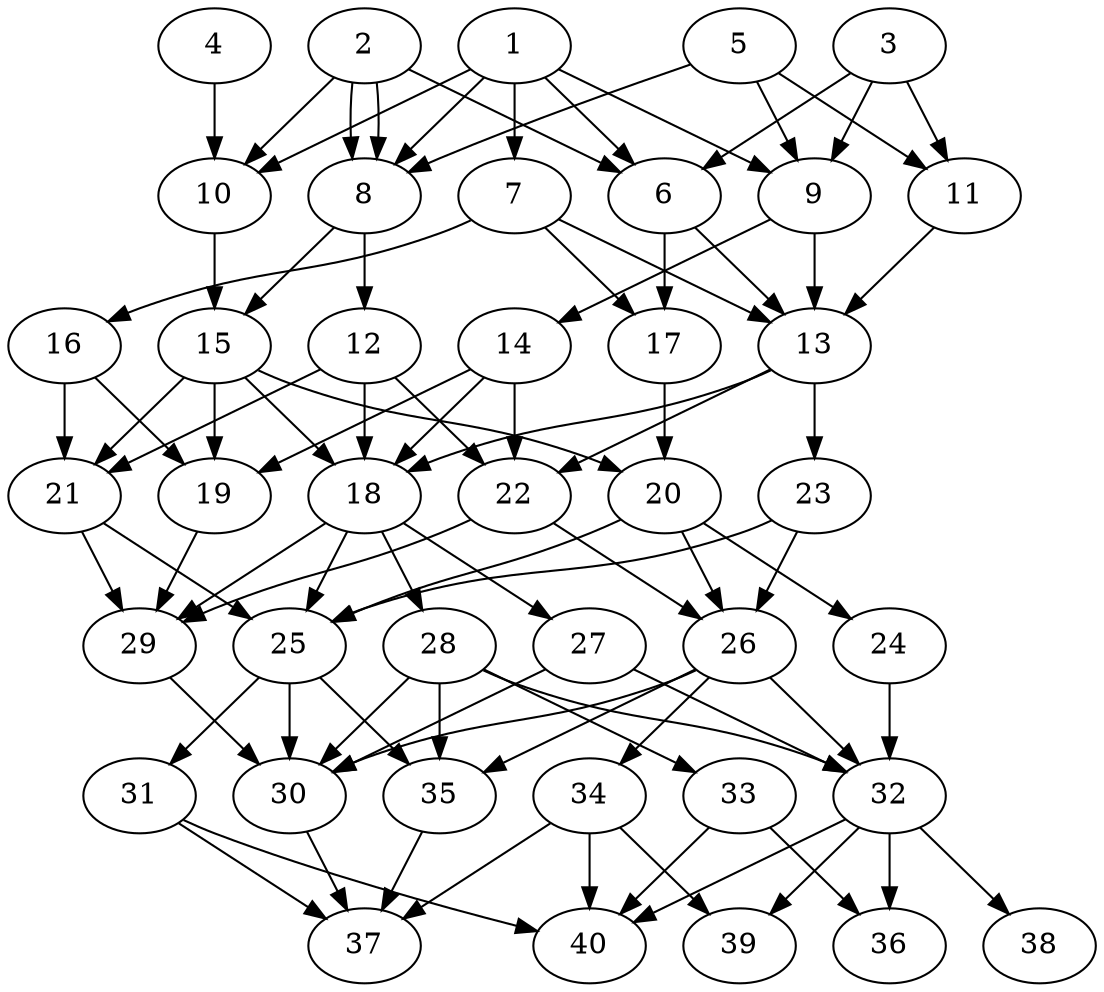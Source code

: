 // DAG automatically generated by daggen at Thu Oct  3 14:06:50 2019
// ./daggen --dot -n 40 --ccr 0.4 --fat 0.5 --regular 0.9 --density 0.7 --mindata 5242880 --maxdata 52428800 
digraph G {
  1 [size="49687040", alpha="0.05", expect_size="19874816"] 
  1 -> 6 [size ="19874816"]
  1 -> 7 [size ="19874816"]
  1 -> 8 [size ="19874816"]
  1 -> 9 [size ="19874816"]
  1 -> 10 [size ="19874816"]
  2 [size="60707840", alpha="0.05", expect_size="24283136"] 
  2 -> 6 [size ="24283136"]
  2 -> 8 [size ="24283136"]
  2 -> 8 [size ="24283136"]
  2 -> 10 [size ="24283136"]
  3 [size="41955840", alpha="0.11", expect_size="16782336"] 
  3 -> 6 [size ="16782336"]
  3 -> 9 [size ="16782336"]
  3 -> 11 [size ="16782336"]
  4 [size="31303680", alpha="0.08", expect_size="12521472"] 
  4 -> 10 [size ="12521472"]
  5 [size="93611520", alpha="0.01", expect_size="37444608"] 
  5 -> 8 [size ="37444608"]
  5 -> 9 [size ="37444608"]
  5 -> 11 [size ="37444608"]
  6 [size="25233920", alpha="0.20", expect_size="10093568"] 
  6 -> 13 [size ="10093568"]
  6 -> 17 [size ="10093568"]
  7 [size="34444800", alpha="0.05", expect_size="13777920"] 
  7 -> 13 [size ="13777920"]
  7 -> 16 [size ="13777920"]
  7 -> 17 [size ="13777920"]
  8 [size="70530560", alpha="0.12", expect_size="28212224"] 
  8 -> 12 [size ="28212224"]
  8 -> 15 [size ="28212224"]
  9 [size="79941120", alpha="0.11", expect_size="31976448"] 
  9 -> 13 [size ="31976448"]
  9 -> 14 [size ="31976448"]
  10 [size="48071680", alpha="0.07", expect_size="19228672"] 
  10 -> 15 [size ="19228672"]
  11 [size="115543040", alpha="0.07", expect_size="46217216"] 
  11 -> 13 [size ="46217216"]
  12 [size="27133440", alpha="0.01", expect_size="10853376"] 
  12 -> 18 [size ="10853376"]
  12 -> 21 [size ="10853376"]
  12 -> 22 [size ="10853376"]
  13 [size="58406400", alpha="0.01", expect_size="23362560"] 
  13 -> 18 [size ="23362560"]
  13 -> 22 [size ="23362560"]
  13 -> 23 [size ="23362560"]
  14 [size="126041600", alpha="0.07", expect_size="50416640"] 
  14 -> 18 [size ="50416640"]
  14 -> 19 [size ="50416640"]
  14 -> 22 [size ="50416640"]
  15 [size="54364160", alpha="0.18", expect_size="21745664"] 
  15 -> 18 [size ="21745664"]
  15 -> 19 [size ="21745664"]
  15 -> 20 [size ="21745664"]
  15 -> 21 [size ="21745664"]
  16 [size="62126080", alpha="0.07", expect_size="24850432"] 
  16 -> 19 [size ="24850432"]
  16 -> 21 [size ="24850432"]
  17 [size="62113280", alpha="0.02", expect_size="24845312"] 
  17 -> 20 [size ="24845312"]
  18 [size="93614080", alpha="0.13", expect_size="37445632"] 
  18 -> 25 [size ="37445632"]
  18 -> 27 [size ="37445632"]
  18 -> 28 [size ="37445632"]
  18 -> 29 [size ="37445632"]
  19 [size="48453120", alpha="0.18", expect_size="19381248"] 
  19 -> 29 [size ="19381248"]
  20 [size="112394240", alpha="0.19", expect_size="44957696"] 
  20 -> 24 [size ="44957696"]
  20 -> 25 [size ="44957696"]
  20 -> 26 [size ="44957696"]
  21 [size="34823680", alpha="0.06", expect_size="13929472"] 
  21 -> 25 [size ="13929472"]
  21 -> 29 [size ="13929472"]
  22 [size="74455040", alpha="0.01", expect_size="29782016"] 
  22 -> 26 [size ="29782016"]
  22 -> 29 [size ="29782016"]
  23 [size="77470720", alpha="0.01", expect_size="30988288"] 
  23 -> 25 [size ="30988288"]
  23 -> 26 [size ="30988288"]
  24 [size="83527680", alpha="0.04", expect_size="33411072"] 
  24 -> 32 [size ="33411072"]
  25 [size="123340800", alpha="0.01", expect_size="49336320"] 
  25 -> 30 [size ="49336320"]
  25 -> 31 [size ="49336320"]
  25 -> 35 [size ="49336320"]
  26 [size="113297920", alpha="0.20", expect_size="45319168"] 
  26 -> 30 [size ="45319168"]
  26 -> 32 [size ="45319168"]
  26 -> 34 [size ="45319168"]
  26 -> 35 [size ="45319168"]
  27 [size="38996480", alpha="0.02", expect_size="15598592"] 
  27 -> 30 [size ="15598592"]
  27 -> 32 [size ="15598592"]
  28 [size="52341760", alpha="0.14", expect_size="20936704"] 
  28 -> 30 [size ="20936704"]
  28 -> 32 [size ="20936704"]
  28 -> 33 [size ="20936704"]
  28 -> 35 [size ="20936704"]
  29 [size="13201920", alpha="0.17", expect_size="5280768"] 
  29 -> 30 [size ="5280768"]
  30 [size="121402880", alpha="0.07", expect_size="48561152"] 
  30 -> 37 [size ="48561152"]
  31 [size="116224000", alpha="0.13", expect_size="46489600"] 
  31 -> 37 [size ="46489600"]
  31 -> 40 [size ="46489600"]
  32 [size="34250240", alpha="0.03", expect_size="13700096"] 
  32 -> 36 [size ="13700096"]
  32 -> 38 [size ="13700096"]
  32 -> 39 [size ="13700096"]
  32 -> 40 [size ="13700096"]
  33 [size="41044480", alpha="0.19", expect_size="16417792"] 
  33 -> 36 [size ="16417792"]
  33 -> 40 [size ="16417792"]
  34 [size="47495680", alpha="0.15", expect_size="18998272"] 
  34 -> 37 [size ="18998272"]
  34 -> 39 [size ="18998272"]
  34 -> 40 [size ="18998272"]
  35 [size="71800320", alpha="0.18", expect_size="28720128"] 
  35 -> 37 [size ="28720128"]
  36 [size="76497920", alpha="0.09", expect_size="30599168"] 
  37 [size="73720320", alpha="0.09", expect_size="29488128"] 
  38 [size="84800000", alpha="0.02", expect_size="33920000"] 
  39 [size="49200640", alpha="0.01", expect_size="19680256"] 
  40 [size="33758720", alpha="0.17", expect_size="13503488"] 
}
